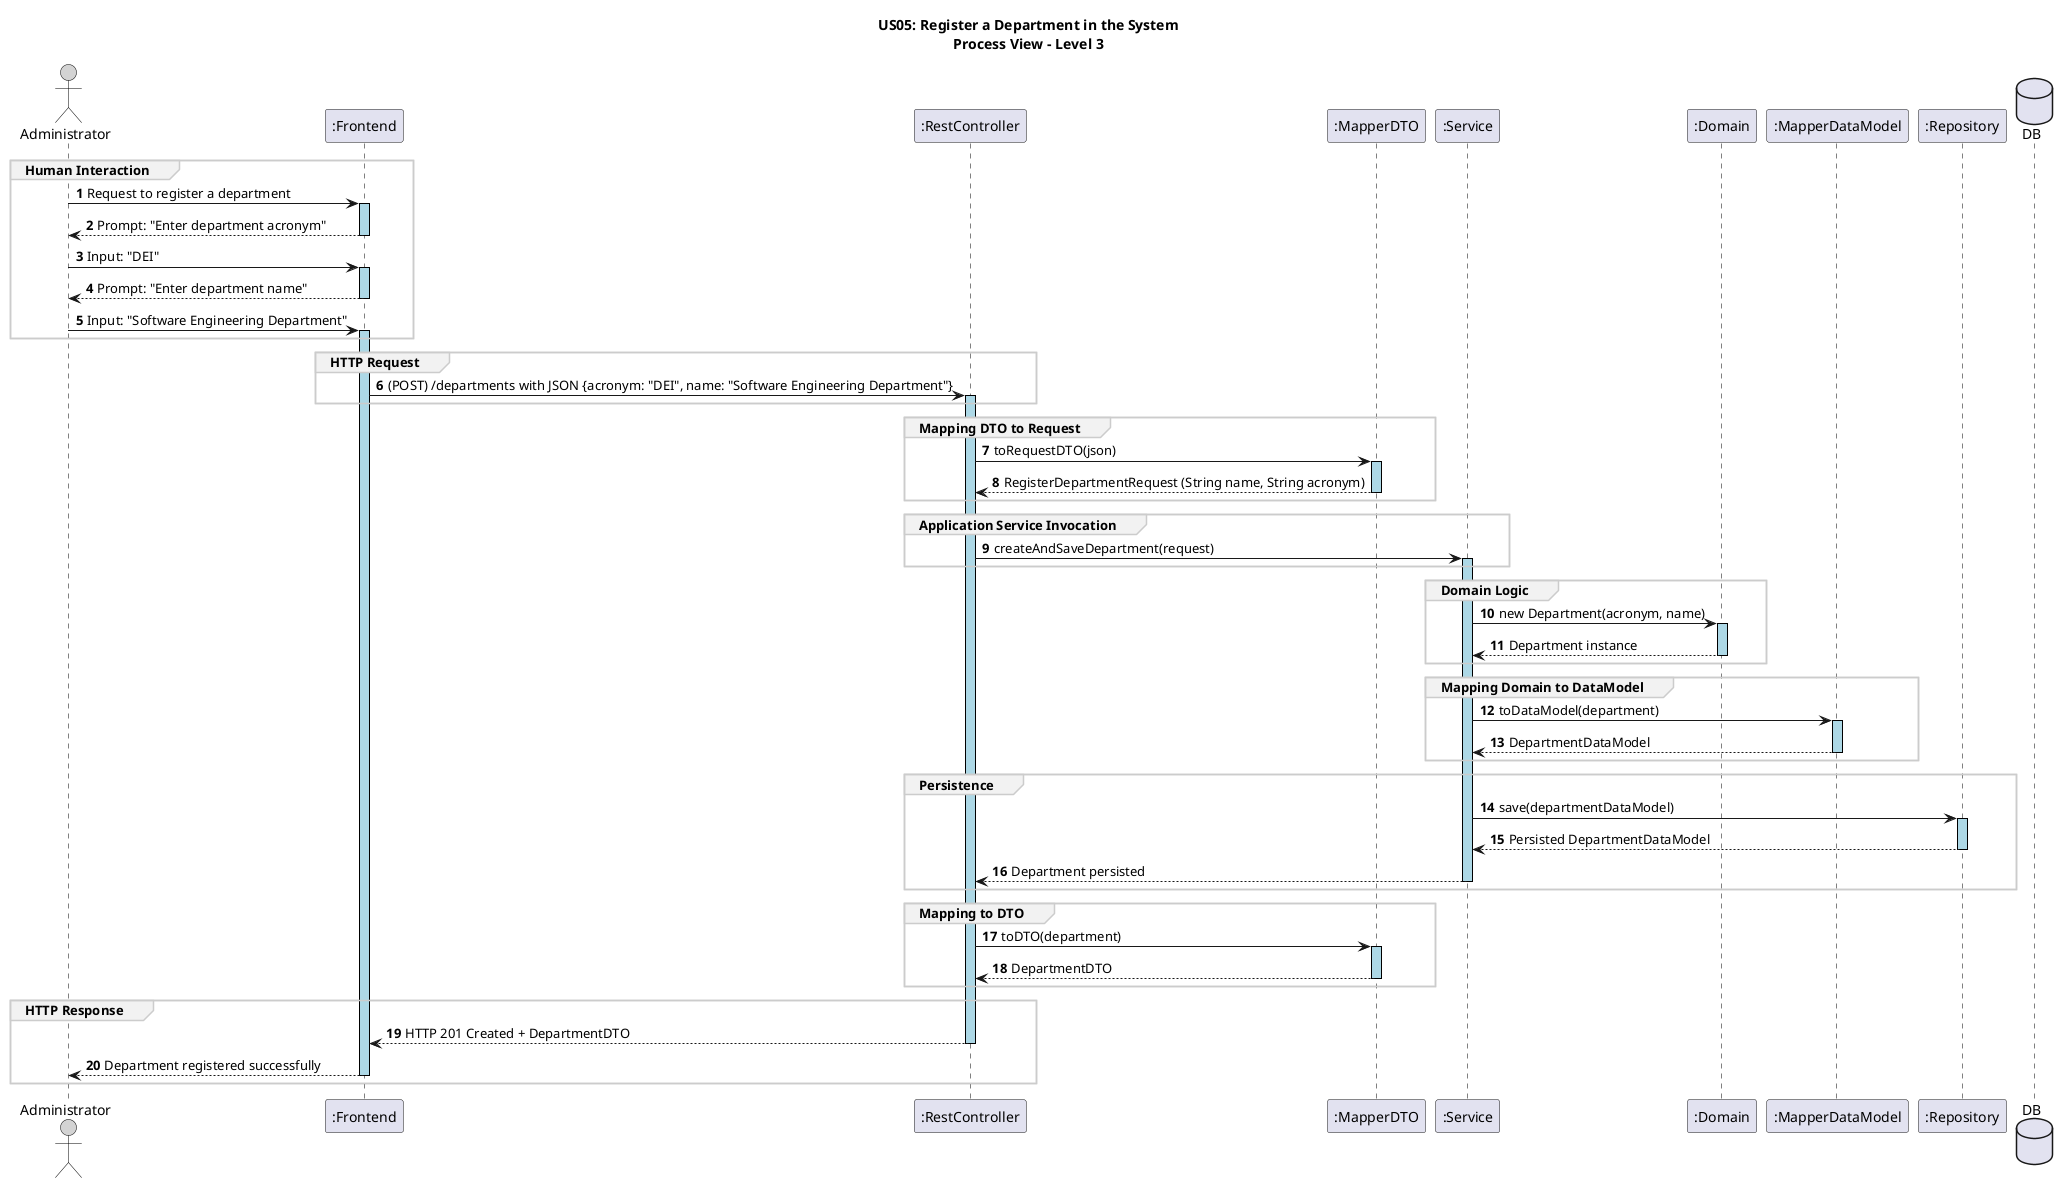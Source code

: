 @startuml
autonumber

skinparam sequence {
    LifelineBorderColor black
    LifelineBackgroundColor LightBlue
    ActorBorderColor black
    ActorBackgroundColor LightGray
    GroupBorderColor #cccccc
    GroupBackgroundColor #f2f2f2
}

title US05: Register a Department in the System\nProcess View – Level 3

actor ADM as "Administrator"
participant ":Frontend" as FE
participant ":RestController" as CT
participant ":MapperDTO" as MP
participant ":Service" as SE
participant ":Domain" as DM
participant ":MapperDataModel" as MDM
participant ":Repository" as RE
database DB

group Human Interaction
ADM -> FE ++: Request to register a department
FE --> ADM --: Prompt: "Enter department acronym"
ADM -> FE ++: Input: "DEI"
FE --> ADM --: Prompt: "Enter department name"
ADM -> FE ++: Input: "Software Engineering Department"
end group

group HTTP Request
FE -> CT ++: (POST) /departments with JSON {acronym: "DEI", name: "Software Engineering Department"}
end group

group Mapping DTO to Request
CT -> MP ++: toRequestDTO(json)
MP --> CT --: RegisterDepartmentRequest (String name, String acronym)
end group

group Application Service Invocation
CT -> SE ++: createAndSaveDepartment(request)
end group

group Domain Logic
SE -> DM ++: new Department(acronym, name)
DM --> SE --: Department instance
end group

group Mapping Domain to DataModel
SE -> MDM ++: toDataModel(department)
MDM --> SE --: DepartmentDataModel
end group

group Persistence
SE -> RE ++: save(departmentDataModel)
RE --> SE --: Persisted DepartmentDataModel
SE --> CT --: Department persisted
end group

group Mapping to DTO
CT -> MP ++: toDTO(department)
MP --> CT --: DepartmentDTO
end group

group HTTP Response
CT --> FE --: HTTP 201 Created + DepartmentDTO
FE --> ADM --: Department registered successfully
end group

@enduml
